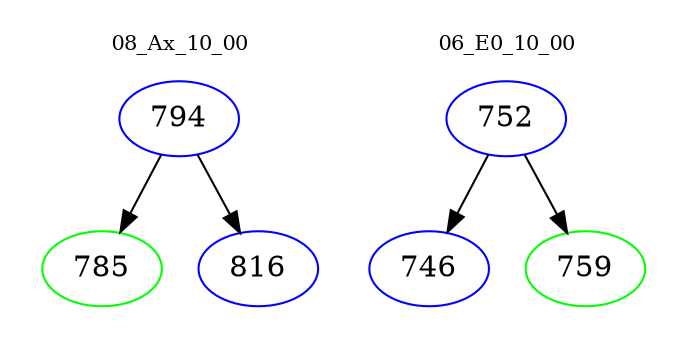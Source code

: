 digraph{
subgraph cluster_0 {
color = white
label = "08_Ax_10_00";
fontsize=10;
T0_794 [label="794", color="blue"]
T0_794 -> T0_785 [color="black"]
T0_785 [label="785", color="green"]
T0_794 -> T0_816 [color="black"]
T0_816 [label="816", color="blue"]
}
subgraph cluster_1 {
color = white
label = "06_E0_10_00";
fontsize=10;
T1_752 [label="752", color="blue"]
T1_752 -> T1_746 [color="black"]
T1_746 [label="746", color="blue"]
T1_752 -> T1_759 [color="black"]
T1_759 [label="759", color="green"]
}
}
